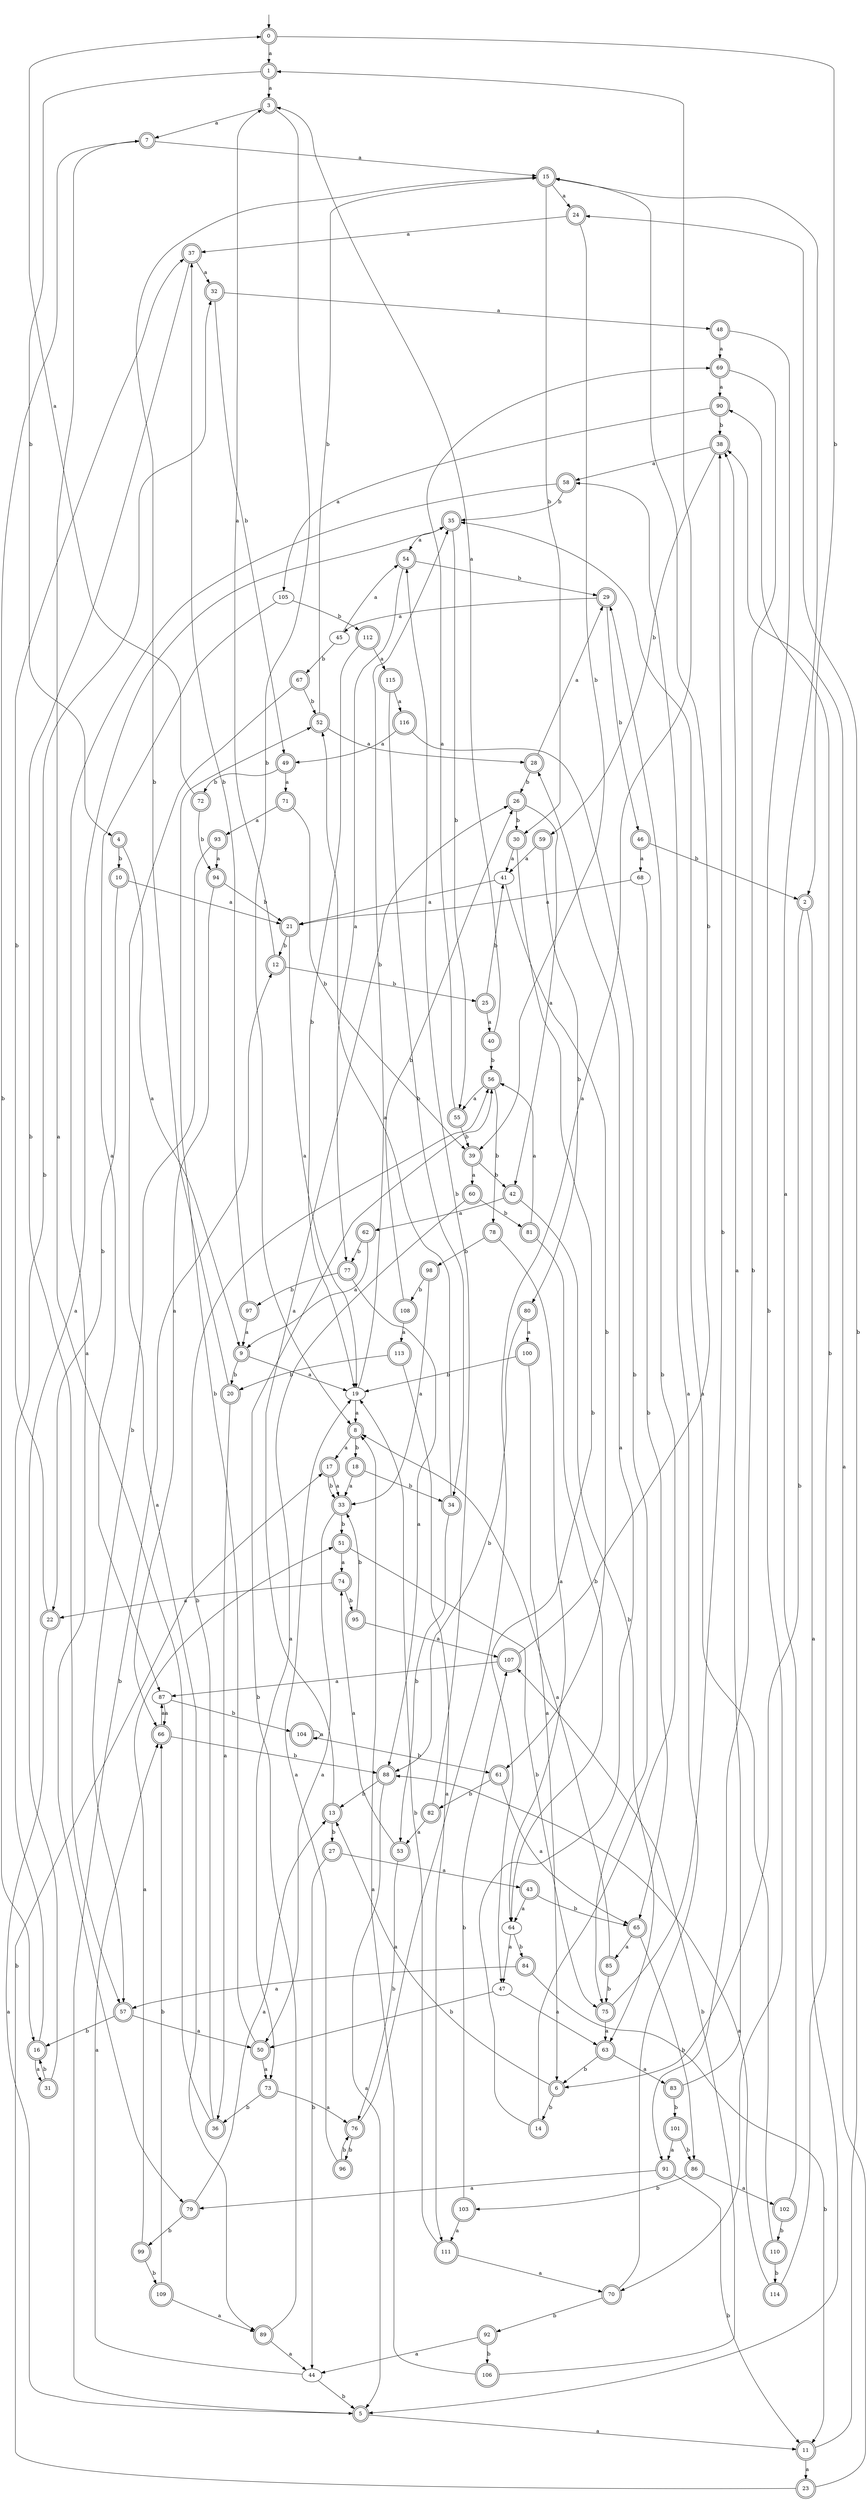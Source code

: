 digraph RandomDFA {
  __start0 [label="", shape=none];
  __start0 -> 0 [label=""];
  0 [shape=circle] [shape=doublecircle]
  0 -> 1 [label="a"]
  0 -> 2 [label="b"]
  1 [shape=doublecircle]
  1 -> 3 [label="a"]
  1 -> 4 [label="b"]
  2 [shape=doublecircle]
  2 -> 5 [label="a"]
  2 -> 6 [label="b"]
  3 [shape=doublecircle]
  3 -> 7 [label="a"]
  3 -> 8 [label="b"]
  4 [shape=doublecircle]
  4 -> 9 [label="a"]
  4 -> 10 [label="b"]
  5 [shape=doublecircle]
  5 -> 11 [label="a"]
  5 -> 12 [label="b"]
  6 [shape=doublecircle]
  6 -> 13 [label="a"]
  6 -> 14 [label="b"]
  7 [shape=doublecircle]
  7 -> 15 [label="a"]
  7 -> 16 [label="b"]
  8 [shape=doublecircle]
  8 -> 17 [label="a"]
  8 -> 18 [label="b"]
  9 [shape=doublecircle]
  9 -> 19 [label="a"]
  9 -> 20 [label="b"]
  10 [shape=doublecircle]
  10 -> 21 [label="a"]
  10 -> 22 [label="b"]
  11 [shape=doublecircle]
  11 -> 23 [label="a"]
  11 -> 24 [label="b"]
  12 [shape=doublecircle]
  12 -> 3 [label="a"]
  12 -> 25 [label="b"]
  13 [shape=doublecircle]
  13 -> 26 [label="a"]
  13 -> 27 [label="b"]
  14 [shape=doublecircle]
  14 -> 28 [label="a"]
  14 -> 29 [label="b"]
  15 [shape=doublecircle]
  15 -> 24 [label="a"]
  15 -> 30 [label="b"]
  16 [shape=doublecircle]
  16 -> 31 [label="a"]
  16 -> 32 [label="b"]
  17 [shape=doublecircle]
  17 -> 33 [label="a"]
  17 -> 33 [label="b"]
  18 [shape=doublecircle]
  18 -> 33 [label="a"]
  18 -> 34 [label="b"]
  19
  19 -> 8 [label="a"]
  19 -> 35 [label="b"]
  20 [shape=doublecircle]
  20 -> 36 [label="a"]
  20 -> 15 [label="b"]
  21 [shape=doublecircle]
  21 -> 19 [label="a"]
  21 -> 12 [label="b"]
  22 [shape=doublecircle]
  22 -> 5 [label="a"]
  22 -> 37 [label="b"]
  23 [shape=doublecircle]
  23 -> 38 [label="a"]
  23 -> 17 [label="b"]
  24 [shape=doublecircle]
  24 -> 37 [label="a"]
  24 -> 39 [label="b"]
  25 [shape=doublecircle]
  25 -> 40 [label="a"]
  25 -> 41 [label="b"]
  26 [shape=doublecircle]
  26 -> 42 [label="a"]
  26 -> 30 [label="b"]
  27 [shape=doublecircle]
  27 -> 43 [label="a"]
  27 -> 44 [label="b"]
  28 [shape=doublecircle]
  28 -> 29 [label="a"]
  28 -> 26 [label="b"]
  29 [shape=doublecircle]
  29 -> 45 [label="a"]
  29 -> 46 [label="b"]
  30 [shape=doublecircle]
  30 -> 41 [label="a"]
  30 -> 47 [label="b"]
  31 [shape=doublecircle]
  31 -> 35 [label="a"]
  31 -> 16 [label="b"]
  32 [shape=doublecircle]
  32 -> 48 [label="a"]
  32 -> 49 [label="b"]
  33 [shape=doublecircle]
  33 -> 50 [label="a"]
  33 -> 51 [label="b"]
  34 [shape=doublecircle]
  34 -> 52 [label="a"]
  34 -> 53 [label="b"]
  35 [shape=doublecircle]
  35 -> 54 [label="a"]
  35 -> 55 [label="b"]
  36 [shape=doublecircle]
  36 -> 7 [label="a"]
  36 -> 56 [label="b"]
  37 [shape=doublecircle]
  37 -> 32 [label="a"]
  37 -> 57 [label="b"]
  38 [shape=doublecircle]
  38 -> 58 [label="a"]
  38 -> 59 [label="b"]
  39 [shape=doublecircle]
  39 -> 60 [label="a"]
  39 -> 42 [label="b"]
  40 [shape=doublecircle]
  40 -> 3 [label="a"]
  40 -> 56 [label="b"]
  41
  41 -> 21 [label="a"]
  41 -> 61 [label="b"]
  42 [shape=doublecircle]
  42 -> 62 [label="a"]
  42 -> 63 [label="b"]
  43 [shape=doublecircle]
  43 -> 64 [label="a"]
  43 -> 65 [label="b"]
  44
  44 -> 66 [label="a"]
  44 -> 5 [label="b"]
  45
  45 -> 54 [label="a"]
  45 -> 67 [label="b"]
  46 [shape=doublecircle]
  46 -> 68 [label="a"]
  46 -> 2 [label="b"]
  47
  47 -> 63 [label="a"]
  47 -> 50 [label="b"]
  48 [shape=doublecircle]
  48 -> 69 [label="a"]
  48 -> 70 [label="b"]
  49 [shape=doublecircle]
  49 -> 71 [label="a"]
  49 -> 72 [label="b"]
  50 [shape=doublecircle]
  50 -> 73 [label="a"]
  50 -> 52 [label="b"]
  51 [shape=doublecircle]
  51 -> 74 [label="a"]
  51 -> 75 [label="b"]
  52 [shape=doublecircle]
  52 -> 28 [label="a"]
  52 -> 15 [label="b"]
  53 [shape=doublecircle]
  53 -> 74 [label="a"]
  53 -> 76 [label="b"]
  54 [shape=doublecircle]
  54 -> 77 [label="a"]
  54 -> 29 [label="b"]
  55 [shape=doublecircle]
  55 -> 69 [label="a"]
  55 -> 39 [label="b"]
  56 [shape=doublecircle]
  56 -> 55 [label="a"]
  56 -> 78 [label="b"]
  57 [shape=doublecircle]
  57 -> 50 [label="a"]
  57 -> 16 [label="b"]
  58 [shape=doublecircle]
  58 -> 79 [label="a"]
  58 -> 35 [label="b"]
  59 [shape=doublecircle]
  59 -> 41 [label="a"]
  59 -> 80 [label="b"]
  60 [shape=doublecircle]
  60 -> 73 [label="a"]
  60 -> 81 [label="b"]
  61 [shape=doublecircle]
  61 -> 65 [label="a"]
  61 -> 82 [label="b"]
  62 [shape=doublecircle]
  62 -> 9 [label="a"]
  62 -> 77 [label="b"]
  63 [shape=doublecircle]
  63 -> 83 [label="a"]
  63 -> 6 [label="b"]
  64
  64 -> 47 [label="a"]
  64 -> 84 [label="b"]
  65 [shape=doublecircle]
  65 -> 85 [label="a"]
  65 -> 86 [label="b"]
  66 [shape=doublecircle]
  66 -> 87 [label="a"]
  66 -> 88 [label="b"]
  67 [shape=doublecircle]
  67 -> 89 [label="a"]
  67 -> 52 [label="b"]
  68
  68 -> 21 [label="a"]
  68 -> 65 [label="b"]
  69 [shape=doublecircle]
  69 -> 90 [label="a"]
  69 -> 91 [label="b"]
  70 [shape=doublecircle]
  70 -> 58 [label="a"]
  70 -> 92 [label="b"]
  71 [shape=doublecircle]
  71 -> 93 [label="a"]
  71 -> 39 [label="b"]
  72 [shape=doublecircle]
  72 -> 0 [label="a"]
  72 -> 94 [label="b"]
  73 [shape=doublecircle]
  73 -> 76 [label="a"]
  73 -> 36 [label="b"]
  74 [shape=doublecircle]
  74 -> 22 [label="a"]
  74 -> 95 [label="b"]
  75 [shape=doublecircle]
  75 -> 63 [label="a"]
  75 -> 38 [label="b"]
  76 [shape=doublecircle]
  76 -> 1 [label="a"]
  76 -> 96 [label="b"]
  77 [shape=doublecircle]
  77 -> 88 [label="a"]
  77 -> 97 [label="b"]
  78 [shape=doublecircle]
  78 -> 64 [label="a"]
  78 -> 98 [label="b"]
  79 [shape=doublecircle]
  79 -> 13 [label="a"]
  79 -> 99 [label="b"]
  80 [shape=doublecircle]
  80 -> 100 [label="a"]
  80 -> 88 [label="b"]
  81 [shape=doublecircle]
  81 -> 56 [label="a"]
  81 -> 64 [label="b"]
  82 [shape=doublecircle]
  82 -> 53 [label="a"]
  82 -> 54 [label="b"]
  83 [shape=doublecircle]
  83 -> 38 [label="a"]
  83 -> 101 [label="b"]
  84 [shape=doublecircle]
  84 -> 57 [label="a"]
  84 -> 11 [label="b"]
  85 [shape=doublecircle]
  85 -> 8 [label="a"]
  85 -> 75 [label="b"]
  86 [shape=doublecircle]
  86 -> 102 [label="a"]
  86 -> 103 [label="b"]
  87
  87 -> 66 [label="a"]
  87 -> 104 [label="b"]
  88 [shape=doublecircle]
  88 -> 5 [label="a"]
  88 -> 13 [label="b"]
  89 [shape=doublecircle]
  89 -> 44 [label="a"]
  89 -> 56 [label="b"]
  90 [shape=doublecircle]
  90 -> 105 [label="a"]
  90 -> 38 [label="b"]
  91 [shape=doublecircle]
  91 -> 79 [label="a"]
  91 -> 11 [label="b"]
  92 [shape=doublecircle]
  92 -> 44 [label="a"]
  92 -> 106 [label="b"]
  93 [shape=doublecircle]
  93 -> 94 [label="a"]
  93 -> 57 [label="b"]
  94 [shape=doublecircle]
  94 -> 66 [label="a"]
  94 -> 21 [label="b"]
  95 [shape=doublecircle]
  95 -> 107 [label="a"]
  95 -> 33 [label="b"]
  96 [shape=doublecircle]
  96 -> 19 [label="a"]
  96 -> 76 [label="b"]
  97 [shape=doublecircle]
  97 -> 9 [label="a"]
  97 -> 37 [label="b"]
  98 [shape=doublecircle]
  98 -> 33 [label="a"]
  98 -> 108 [label="b"]
  99 [shape=doublecircle]
  99 -> 51 [label="a"]
  99 -> 109 [label="b"]
  100 [shape=doublecircle]
  100 -> 6 [label="a"]
  100 -> 19 [label="b"]
  101 [shape=doublecircle]
  101 -> 91 [label="a"]
  101 -> 86 [label="b"]
  102 [shape=doublecircle]
  102 -> 15 [label="a"]
  102 -> 110 [label="b"]
  103 [shape=doublecircle]
  103 -> 111 [label="a"]
  103 -> 107 [label="b"]
  104 [shape=doublecircle]
  104 -> 104 [label="a"]
  104 -> 61 [label="b"]
  105
  105 -> 87 [label="a"]
  105 -> 112 [label="b"]
  106 [shape=doublecircle]
  106 -> 8 [label="a"]
  106 -> 107 [label="b"]
  107 [shape=doublecircle]
  107 -> 87 [label="a"]
  107 -> 15 [label="b"]
  108 [shape=doublecircle]
  108 -> 113 [label="a"]
  108 -> 26 [label="b"]
  109 [shape=doublecircle]
  109 -> 89 [label="a"]
  109 -> 66 [label="b"]
  110 [shape=doublecircle]
  110 -> 35 [label="a"]
  110 -> 114 [label="b"]
  111 [shape=doublecircle]
  111 -> 70 [label="a"]
  111 -> 19 [label="b"]
  112 [shape=doublecircle]
  112 -> 115 [label="a"]
  112 -> 19 [label="b"]
  113 [shape=doublecircle]
  113 -> 111 [label="a"]
  113 -> 20 [label="b"]
  114 [shape=doublecircle]
  114 -> 88 [label="a"]
  114 -> 90 [label="b"]
  115 [shape=doublecircle]
  115 -> 116 [label="a"]
  115 -> 34 [label="b"]
  116 [shape=doublecircle]
  116 -> 49 [label="a"]
  116 -> 75 [label="b"]
}
